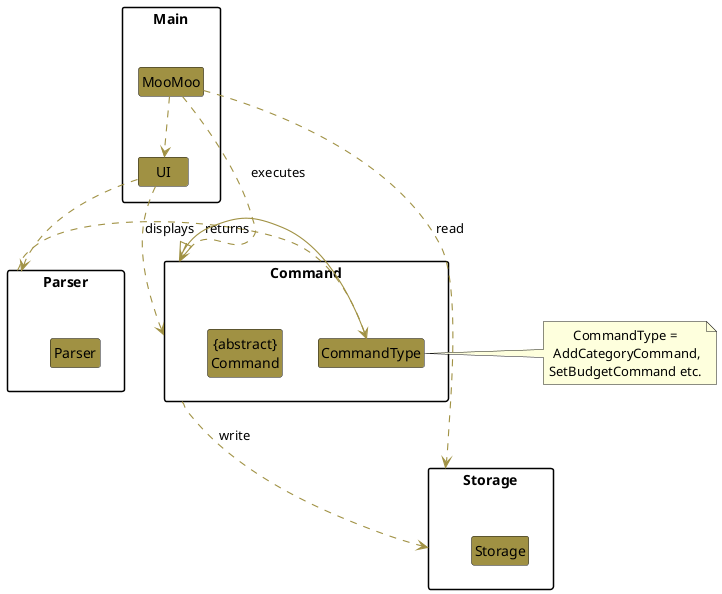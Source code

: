 @startuml
skinparam arrowThickness 1.1
skinparam arrowColor #A09143
skinparam classBackgroundColor #A09143

hide footbox
hide members
hide circle

skinparam MinClassWidth 50
skinparam ParticipantPadding 10
skinparam Shadowing false
skinparam DefaultTextAlignment center
skinparam packageStyle Rectangle


package Main {
Class MooMoo
Class UI
}

package Parser {
Class Parser
}

package Command {
Class "{abstract}\nCommand" as Command
Class CommandType
}

package Storage {
Class Storage
}

UI ..> Parser
Parser ..right> CommandType : returns
note left of CommandType: CommandType =\n AddCategoryCommand,\nSetBudgetCommand etc.

MooMoo ..> Command : executes
CommandType -|> Command
Command ..> Storage : write
MooMoo ..> UI
MooMoo ..> Storage : read
UI ..> Command : displays
@enduml